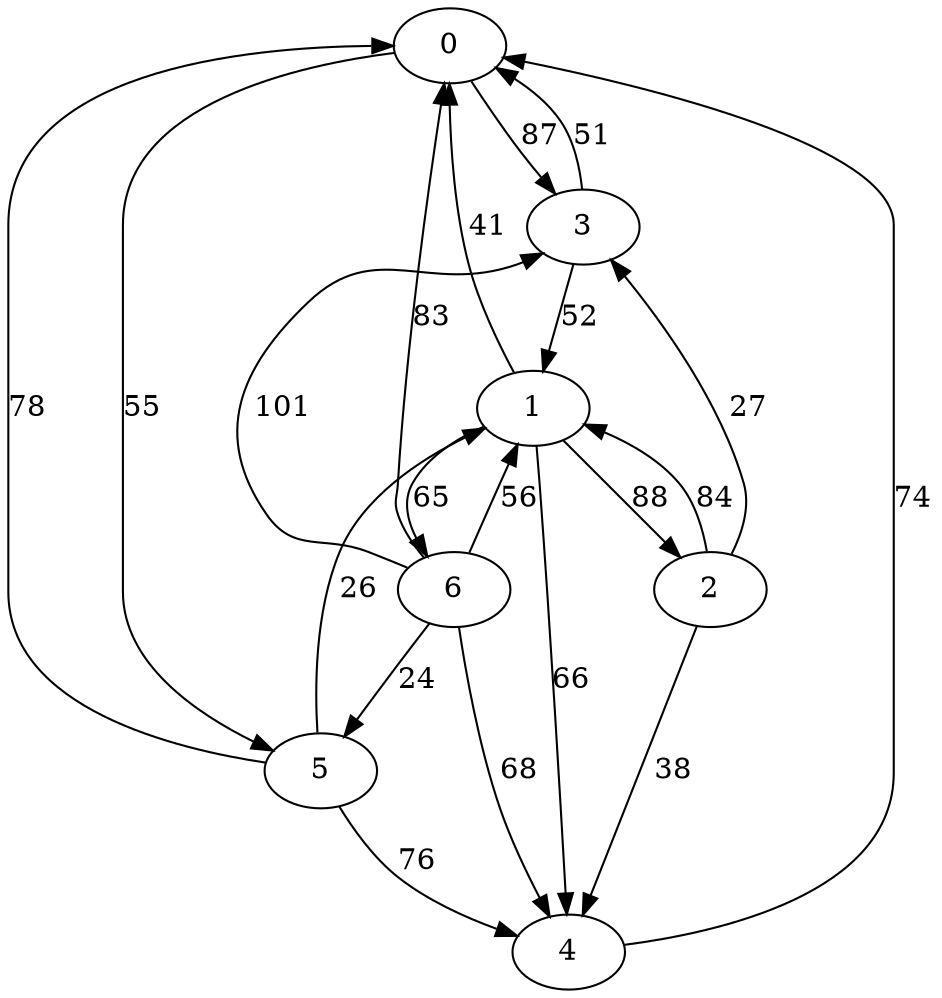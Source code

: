 digraph G {
	0;
	0 -> 3[ label="87" ] ;
	0 -> 5[ label="55" ] ;
	1;
	1 -> 0[ label="41" ] ;
	1 -> 2[ label="88" ] ;
	1 -> 4[ label="66" ] ;
	1 -> 6[ label="65" ] ;
	2;
	2 -> 1[ label="84" ] ;
	2 -> 3[ label="27" ] ;
	2 -> 4[ label="38" ] ;
	3;
	3 -> 0[ label="51" ] ;
	3 -> 1[ label="52" ] ;
	4;
	4 -> 0[ label="74" ] ;
	5;
	5 -> 0[ label="78" ] ;
	5 -> 1[ label="26" ] ;
	5 -> 4[ label="76" ] ;
	6;
	6 -> 0[ label="83" ] ;
	6 -> 1[ label="56" ] ;
	6 -> 3[ label="101" ] ;
	6 -> 4[ label="68" ] ;
	6 -> 5[ label="24" ] ;
}